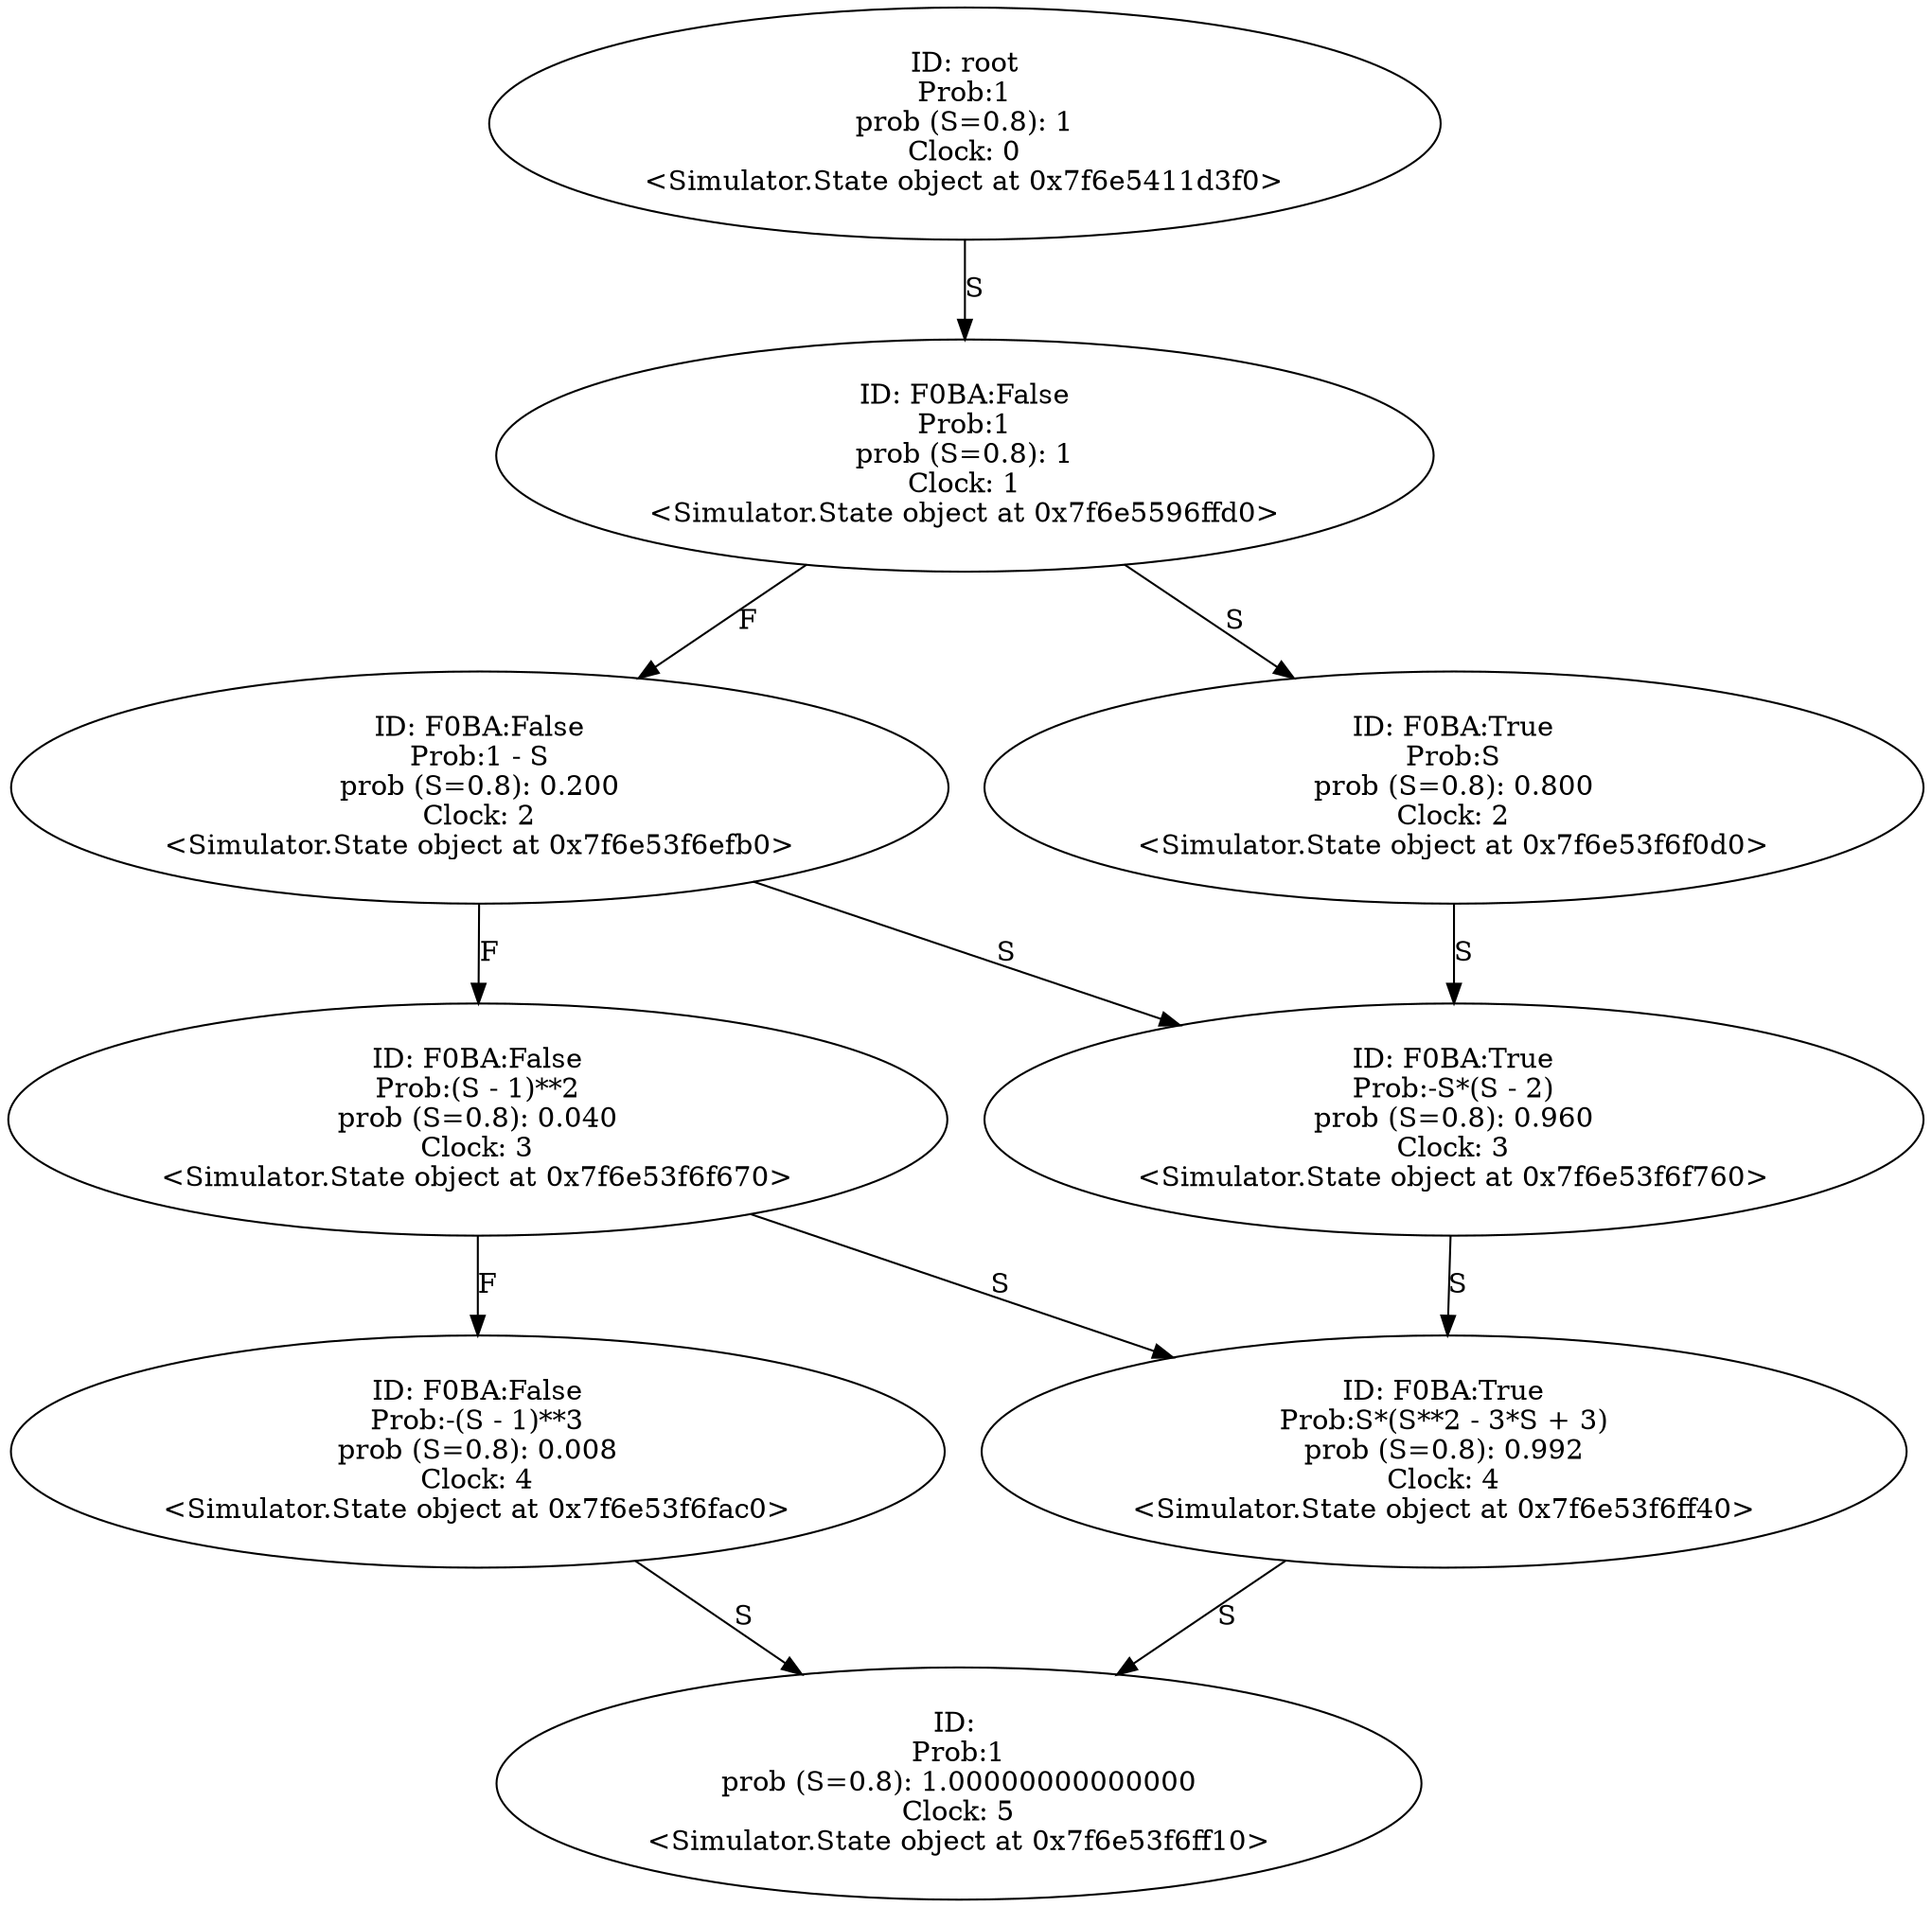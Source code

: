 digraph "./Output/two_pulls.wrp" {
	<Simulator.State object at 0x7f6e5411d3f0> [label="ID: root
Prob:1
prob (S=0.8): 1
Clock: 0
<Simulator.State object at 0x7f6e5411d3f0>"]
	<Simulator.State object at 0x7f6e5411d3f0> -> <Simulator.State object at 0x7f6e5596ffd0> [label=S]
	<Simulator.State object at 0x7f6e5596ffd0> [label="ID: F0BA:False
Prob:1
prob (S=0.8): 1
Clock: 1
<Simulator.State object at 0x7f6e5596ffd0>"]
	<Simulator.State object at 0x7f6e5596ffd0> -> <Simulator.State object at 0x7f6e53f6efb0> [label=F]
	<Simulator.State object at 0x7f6e5596ffd0> -> <Simulator.State object at 0x7f6e53f6f0d0> [label=S]
	<Simulator.State object at 0x7f6e53f6efb0> [label="ID: F0BA:False
Prob:1 - S
prob (S=0.8): 0.200
Clock: 2
<Simulator.State object at 0x7f6e53f6efb0>"]
	<Simulator.State object at 0x7f6e53f6efb0> -> <Simulator.State object at 0x7f6e53f6f670> [label=F]
	<Simulator.State object at 0x7f6e53f6efb0> -> <Simulator.State object at 0x7f6e53f6f760> [label=S]
	<Simulator.State object at 0x7f6e53f6f0d0> [label="ID: F0BA:True
Prob:S
prob (S=0.8): 0.800
Clock: 2
<Simulator.State object at 0x7f6e53f6f0d0>"]
	<Simulator.State object at 0x7f6e53f6f0d0> -> <Simulator.State object at 0x7f6e53f6f760> [label=S]
	<Simulator.State object at 0x7f6e53f6f670> [label="ID: F0BA:False
Prob:(S - 1)**2
prob (S=0.8): 0.040
Clock: 3
<Simulator.State object at 0x7f6e53f6f670>"]
	<Simulator.State object at 0x7f6e53f6f670> -> <Simulator.State object at 0x7f6e53f6fac0> [label=F]
	<Simulator.State object at 0x7f6e53f6f670> -> <Simulator.State object at 0x7f6e53f6ff40> [label=S]
	<Simulator.State object at 0x7f6e53f6f760> [label="ID: F0BA:True
Prob:-S*(S - 2)
prob (S=0.8): 0.960
Clock: 3
<Simulator.State object at 0x7f6e53f6f760>"]
	<Simulator.State object at 0x7f6e53f6f760> -> <Simulator.State object at 0x7f6e53f6ff40> [label=S]
	<Simulator.State object at 0x7f6e53f6fac0> [label="ID: F0BA:False
Prob:-(S - 1)**3
prob (S=0.8): 0.008
Clock: 4
<Simulator.State object at 0x7f6e53f6fac0>"]
	<Simulator.State object at 0x7f6e53f6fac0> -> <Simulator.State object at 0x7f6e53f6ff10> [label=S]
	<Simulator.State object at 0x7f6e53f6ff40> [label="ID: F0BA:True
Prob:S*(S**2 - 3*S + 3)
prob (S=0.8): 0.992
Clock: 4
<Simulator.State object at 0x7f6e53f6ff40>"]
	<Simulator.State object at 0x7f6e53f6ff40> -> <Simulator.State object at 0x7f6e53f6ff10> [label=S]
	<Simulator.State object at 0x7f6e53f6ff10> [label="ID: 
Prob:1
prob (S=0.8): 1.00000000000000
Clock: 5
<Simulator.State object at 0x7f6e53f6ff10>"]
}
